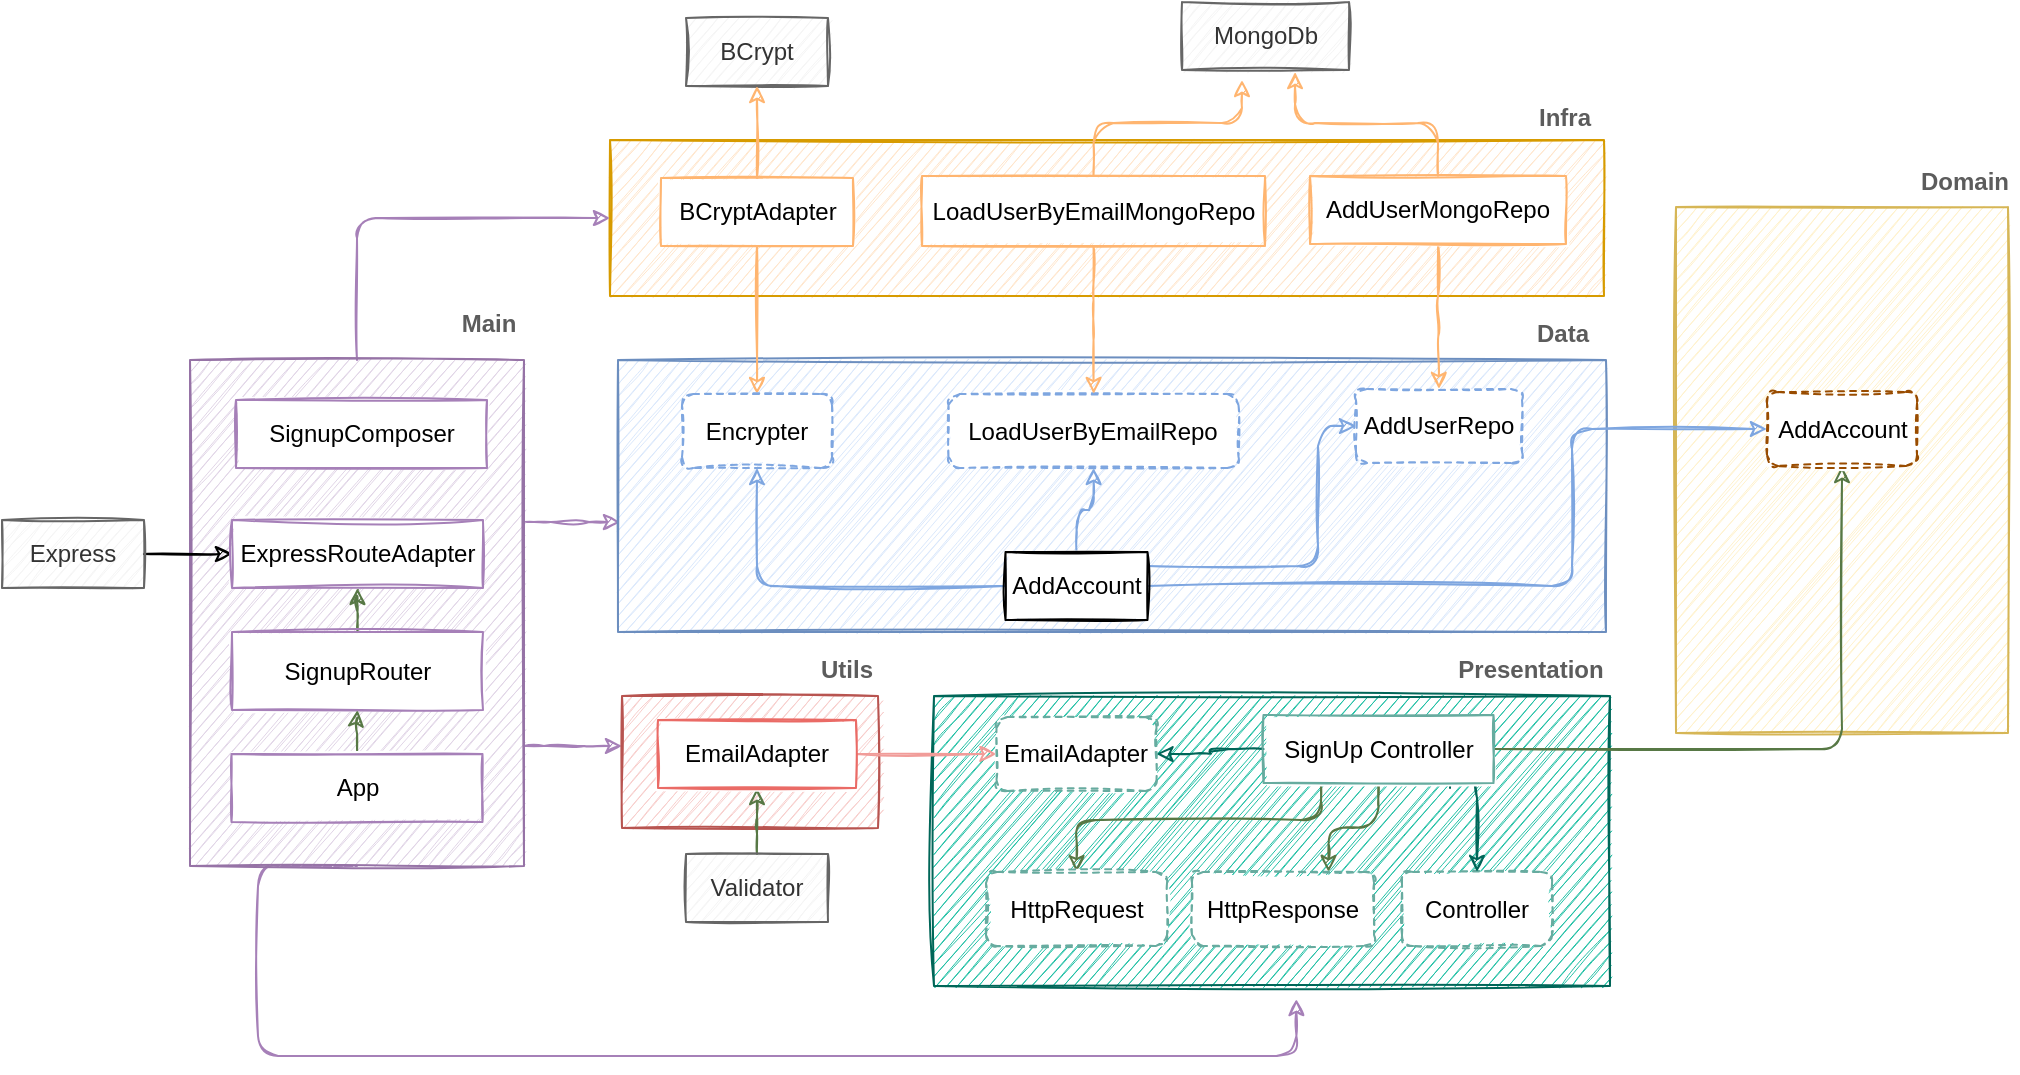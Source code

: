 <mxfile version="14.6.6" type="github">
  <diagram id="7C1zHKz_L_XaID7tGxn1" name="Page-1">
    <mxGraphModel dx="1825" dy="1683" grid="0" gridSize="10" guides="1" tooltips="1" connect="1" arrows="1" fold="1" page="1" pageScale="1" pageWidth="827" pageHeight="1169" math="0" shadow="0">
      <root>
        <mxCell id="0" />
        <mxCell id="1" parent="0" />
        <mxCell id="nDdKCuJg6omg3RGkGIXK-39" value="" style="rounded=0;whiteSpace=wrap;html=1;sketch=1;strokeColor=#d79b00;fillColor=#ffe6cc;" vertex="1" parent="1">
          <mxGeometry x="145" y="-45" width="497" height="78" as="geometry" />
        </mxCell>
        <mxCell id="nDdKCuJg6omg3RGkGIXK-74" style="edgeStyle=orthogonalEdgeStyle;rounded=1;sketch=1;orthogonalLoop=1;jettySize=auto;html=1;fontColor=#5C5C5C;fillColor=#21C0A5;entryX=0.536;entryY=1.045;entryDx=0;entryDy=0;entryPerimeter=0;exitX=0.5;exitY=1;exitDx=0;exitDy=0;strokeColor=#A680B8;" edge="1" parent="1" source="nDdKCuJg6omg3RGkGIXK-52" target="nDdKCuJg6omg3RGkGIXK-4">
          <mxGeometry relative="1" as="geometry">
            <mxPoint x="45.5" y="445" as="targetPoint" />
            <Array as="points">
              <mxPoint x="-31" y="318" />
              <mxPoint x="-31" y="413" />
              <mxPoint x="488" y="413" />
            </Array>
          </mxGeometry>
        </mxCell>
        <mxCell id="nDdKCuJg6omg3RGkGIXK-82" style="edgeStyle=orthogonalEdgeStyle;rounded=1;sketch=1;orthogonalLoop=1;jettySize=auto;html=1;fontColor=#5C5C5C;fillColor=#21C0A5;strokeColor=#A680B8;" edge="1" parent="1" source="nDdKCuJg6omg3RGkGIXK-52" target="nDdKCuJg6omg3RGkGIXK-9">
          <mxGeometry relative="1" as="geometry">
            <Array as="points">
              <mxPoint x="122" y="258" />
              <mxPoint x="122" y="258" />
            </Array>
          </mxGeometry>
        </mxCell>
        <mxCell id="nDdKCuJg6omg3RGkGIXK-83" style="edgeStyle=orthogonalEdgeStyle;rounded=1;sketch=1;orthogonalLoop=1;jettySize=auto;html=1;entryX=0;entryY=0.5;entryDx=0;entryDy=0;fontColor=#5C5C5C;fillColor=#21C0A5;exitX=0.5;exitY=0;exitDx=0;exitDy=0;strokeColor=#A680B8;" edge="1" parent="1" source="nDdKCuJg6omg3RGkGIXK-52" target="nDdKCuJg6omg3RGkGIXK-39">
          <mxGeometry relative="1" as="geometry" />
        </mxCell>
        <mxCell id="nDdKCuJg6omg3RGkGIXK-91" style="edgeStyle=orthogonalEdgeStyle;rounded=1;sketch=1;orthogonalLoop=1;jettySize=auto;html=1;entryX=0.002;entryY=0.596;entryDx=0;entryDy=0;entryPerimeter=0;fontColor=#5C5C5C;fillColor=#21C0A5;exitX=1;exitY=0.32;exitDx=0;exitDy=0;exitPerimeter=0;strokeColor=#A680B8;" edge="1" parent="1" source="nDdKCuJg6omg3RGkGIXK-52" target="nDdKCuJg6omg3RGkGIXK-6">
          <mxGeometry relative="1" as="geometry" />
        </mxCell>
        <mxCell id="nDdKCuJg6omg3RGkGIXK-52" value="" style="rounded=0;whiteSpace=wrap;html=1;sketch=1;strokeColor=#9673a6;fillColor=#e1d5e7;" vertex="1" parent="1">
          <mxGeometry x="-65" y="65" width="167" height="253" as="geometry" />
        </mxCell>
        <mxCell id="nDdKCuJg6omg3RGkGIXK-4" value="" style="rounded=0;whiteSpace=wrap;html=1;sketch=1;fontColor=#5C5C5C;strokeColor=#006658;fillColor=#21C0A5;" vertex="1" parent="1">
          <mxGeometry x="307" y="233" width="338" height="145" as="geometry" />
        </mxCell>
        <mxCell id="nDdKCuJg6omg3RGkGIXK-5" value="&lt;b&gt;Presentation&lt;/b&gt;" style="text;html=1;align=center;verticalAlign=middle;resizable=0;points=[];autosize=1;strokeColor=none;fontColor=#5C5C5C;" vertex="1" parent="1">
          <mxGeometry x="563" y="211" width="83" height="18" as="geometry" />
        </mxCell>
        <mxCell id="nDdKCuJg6omg3RGkGIXK-6" value="" style="rounded=0;whiteSpace=wrap;html=1;sketch=1;strokeColor=#6c8ebf;fillColor=#dae8fc;" vertex="1" parent="1">
          <mxGeometry x="149" y="65" width="494" height="136" as="geometry" />
        </mxCell>
        <mxCell id="nDdKCuJg6omg3RGkGIXK-7" value="&lt;b&gt;Data&lt;/b&gt;" style="text;html=1;align=center;verticalAlign=middle;resizable=0;points=[];autosize=1;strokeColor=none;fontColor=#5C5C5C;" vertex="1" parent="1">
          <mxGeometry x="603" y="43" width="36" height="18" as="geometry" />
        </mxCell>
        <mxCell id="nDdKCuJg6omg3RGkGIXK-8" value="" style="rounded=0;whiteSpace=wrap;html=1;sketch=1;strokeColor=#d6b656;fillColor=#fff2cc;" vertex="1" parent="1">
          <mxGeometry x="678" y="-11.5" width="166" height="263" as="geometry" />
        </mxCell>
        <mxCell id="nDdKCuJg6omg3RGkGIXK-9" value="" style="rounded=0;whiteSpace=wrap;html=1;sketch=1;strokeColor=#b85450;fillColor=#f8cecc;" vertex="1" parent="1">
          <mxGeometry x="151" y="233" width="128" height="66" as="geometry" />
        </mxCell>
        <mxCell id="nDdKCuJg6omg3RGkGIXK-10" value="&lt;b&gt;Domain&lt;/b&gt;" style="text;html=1;align=center;verticalAlign=middle;resizable=0;points=[];autosize=1;strokeColor=none;fontColor=#5C5C5C;" vertex="1" parent="1">
          <mxGeometry x="795" y="-33" width="54" height="18" as="geometry" />
        </mxCell>
        <mxCell id="nDdKCuJg6omg3RGkGIXK-11" value="&lt;b&gt;Utils&lt;/b&gt;" style="text;html=1;align=center;verticalAlign=middle;resizable=0;points=[];autosize=1;strokeColor=none;fontColor=#5C5C5C;" vertex="1" parent="1">
          <mxGeometry x="245" y="211" width="36" height="18" as="geometry" />
        </mxCell>
        <mxCell id="nDdKCuJg6omg3RGkGIXK-18" style="edgeStyle=orthogonalEdgeStyle;rounded=1;sketch=1;orthogonalLoop=1;jettySize=auto;html=1;exitX=0.5;exitY=1;exitDx=0;exitDy=0;entryX=0.5;entryY=0;entryDx=0;entryDy=0;fontColor=#5C5C5C;strokeColor=#006658;fillColor=#21C0A5;" edge="1" parent="1" source="nDdKCuJg6omg3RGkGIXK-17">
          <mxGeometry relative="1" as="geometry">
            <mxPoint x="447" y="484" as="targetPoint" />
          </mxGeometry>
        </mxCell>
        <mxCell id="nDdKCuJg6omg3RGkGIXK-19" value="Controller" style="rounded=1;whiteSpace=wrap;html=1;sketch=1;dashed=1;shadow=0;strokeColor=#67AB9F;" vertex="1" parent="1">
          <mxGeometry x="541" y="321" width="75" height="37" as="geometry" />
        </mxCell>
        <mxCell id="nDdKCuJg6omg3RGkGIXK-22" style="edgeStyle=orthogonalEdgeStyle;rounded=1;sketch=1;orthogonalLoop=1;jettySize=auto;html=1;exitX=0.811;exitY=1.074;exitDx=0;exitDy=0;entryX=0.5;entryY=0;entryDx=0;entryDy=0;fontColor=#5C5C5C;strokeColor=#006658;fillColor=#21C0A5;exitPerimeter=0;" edge="1" parent="1" source="nDdKCuJg6omg3RGkGIXK-21" target="nDdKCuJg6omg3RGkGIXK-19">
          <mxGeometry relative="1" as="geometry">
            <Array as="points">
              <mxPoint x="565" y="274" />
              <mxPoint x="579" y="274" />
            </Array>
          </mxGeometry>
        </mxCell>
        <mxCell id="nDdKCuJg6omg3RGkGIXK-32" style="edgeStyle=orthogonalEdgeStyle;rounded=1;sketch=1;orthogonalLoop=1;jettySize=auto;html=1;exitX=0;exitY=0.5;exitDx=0;exitDy=0;entryX=1;entryY=0.5;entryDx=0;entryDy=0;fontColor=#5C5C5C;strokeColor=#006658;fillColor=#21C0A5;" edge="1" parent="1" source="nDdKCuJg6omg3RGkGIXK-21" target="nDdKCuJg6omg3RGkGIXK-31">
          <mxGeometry relative="1" as="geometry" />
        </mxCell>
        <mxCell id="nDdKCuJg6omg3RGkGIXK-57" style="edgeStyle=orthogonalEdgeStyle;rounded=1;sketch=1;orthogonalLoop=1;jettySize=auto;html=1;entryX=0.5;entryY=1;entryDx=0;entryDy=0;fontColor=#5C5C5C;strokeColor=#577845;fillColor=#21C0A5;" edge="1" parent="1" source="nDdKCuJg6omg3RGkGIXK-21" target="nDdKCuJg6omg3RGkGIXK-23">
          <mxGeometry relative="1" as="geometry" />
        </mxCell>
        <mxCell id="nDdKCuJg6omg3RGkGIXK-77" style="edgeStyle=orthogonalEdgeStyle;rounded=1;sketch=1;orthogonalLoop=1;jettySize=auto;html=1;entryX=0.75;entryY=0;entryDx=0;entryDy=0;fontColor=#5C5C5C;strokeColor=#577845;fillColor=#21C0A5;" edge="1" parent="1" source="nDdKCuJg6omg3RGkGIXK-21" target="nDdKCuJg6omg3RGkGIXK-76">
          <mxGeometry relative="1" as="geometry" />
        </mxCell>
        <mxCell id="nDdKCuJg6omg3RGkGIXK-78" style="edgeStyle=orthogonalEdgeStyle;rounded=1;sketch=1;orthogonalLoop=1;jettySize=auto;html=1;entryX=0.5;entryY=0;entryDx=0;entryDy=0;fontColor=#5C5C5C;strokeColor=#577845;fillColor=#21C0A5;exitX=0.25;exitY=1;exitDx=0;exitDy=0;" edge="1" parent="1" source="nDdKCuJg6omg3RGkGIXK-21" target="nDdKCuJg6omg3RGkGIXK-75">
          <mxGeometry relative="1" as="geometry">
            <Array as="points">
              <mxPoint x="501" y="295" />
              <mxPoint x="378" y="295" />
            </Array>
          </mxGeometry>
        </mxCell>
        <mxCell id="nDdKCuJg6omg3RGkGIXK-21" value="SignUp Controller" style="rounded=0;whiteSpace=wrap;html=1;sketch=1;strokeColor=#67AB9F;" vertex="1" parent="1">
          <mxGeometry x="471.75" y="242.5" width="115" height="34" as="geometry" />
        </mxCell>
        <mxCell id="nDdKCuJg6omg3RGkGIXK-23" value="AddAccount" style="rounded=1;whiteSpace=wrap;html=1;sketch=1;dashed=1;shadow=0;strokeColor=#994C00;" vertex="1" parent="1">
          <mxGeometry x="723.5" y="81" width="75" height="37" as="geometry" />
        </mxCell>
        <mxCell id="nDdKCuJg6omg3RGkGIXK-24" value="MongoDb" style="rounded=0;whiteSpace=wrap;html=1;sketch=1;fillColor=#f5f5f5;strokeColor=#666666;fontColor=#333333;" vertex="1" parent="1">
          <mxGeometry x="431" y="-114" width="83.5" height="34" as="geometry" />
        </mxCell>
        <mxCell id="nDdKCuJg6omg3RGkGIXK-61" style="edgeStyle=orthogonalEdgeStyle;rounded=1;sketch=1;orthogonalLoop=1;jettySize=auto;html=1;entryX=0.5;entryY=1;entryDx=0;entryDy=0;fontColor=#5C5C5C;strokeColor=#577845;fillColor=#21C0A5;" edge="1" parent="1" source="nDdKCuJg6omg3RGkGIXK-25" target="nDdKCuJg6omg3RGkGIXK-29">
          <mxGeometry relative="1" as="geometry" />
        </mxCell>
        <mxCell id="nDdKCuJg6omg3RGkGIXK-25" value="Validator" style="rounded=0;whiteSpace=wrap;html=1;sketch=1;fillColor=#f5f5f5;strokeColor=#666666;fontColor=#333333;" vertex="1" parent="1">
          <mxGeometry x="183" y="312" width="71" height="34" as="geometry" />
        </mxCell>
        <mxCell id="nDdKCuJg6omg3RGkGIXK-26" value="BCrypt" style="rounded=0;whiteSpace=wrap;html=1;sketch=1;fillColor=#f5f5f5;strokeColor=#666666;fontColor=#333333;" vertex="1" parent="1">
          <mxGeometry x="183" y="-106" width="71" height="34" as="geometry" />
        </mxCell>
        <mxCell id="nDdKCuJg6omg3RGkGIXK-33" style="edgeStyle=orthogonalEdgeStyle;rounded=1;sketch=1;orthogonalLoop=1;jettySize=auto;html=1;exitX=1;exitY=0.5;exitDx=0;exitDy=0;fontColor=#5C5C5C;fillColor=#21C0A5;strokeColor=#F19C99;" edge="1" parent="1" source="nDdKCuJg6omg3RGkGIXK-29" target="nDdKCuJg6omg3RGkGIXK-31">
          <mxGeometry relative="1" as="geometry" />
        </mxCell>
        <mxCell id="nDdKCuJg6omg3RGkGIXK-29" value="EmailAdapter" style="rounded=0;whiteSpace=wrap;html=1;sketch=1;strokeColor=#EA6B66;" vertex="1" parent="1">
          <mxGeometry x="169" y="245" width="99" height="34" as="geometry" />
        </mxCell>
        <mxCell id="nDdKCuJg6omg3RGkGIXK-31" value="EmailAdapter" style="rounded=1;whiteSpace=wrap;html=1;sketch=1;dashed=1;shadow=0;strokeColor=#67AB9F;" vertex="1" parent="1">
          <mxGeometry x="338.25" y="243.5" width="80" height="37" as="geometry" />
        </mxCell>
        <mxCell id="nDdKCuJg6omg3RGkGIXK-43" style="edgeStyle=orthogonalEdgeStyle;rounded=1;sketch=1;orthogonalLoop=1;jettySize=auto;html=1;fontColor=#5C5C5C;fillColor=#21C0A5;strokeColor=#7EA6E0;" edge="1" parent="1" source="nDdKCuJg6omg3RGkGIXK-37" target="nDdKCuJg6omg3RGkGIXK-41">
          <mxGeometry relative="1" as="geometry" />
        </mxCell>
        <mxCell id="nDdKCuJg6omg3RGkGIXK-59" style="edgeStyle=orthogonalEdgeStyle;rounded=1;sketch=1;orthogonalLoop=1;jettySize=auto;html=1;entryX=0;entryY=0.5;entryDx=0;entryDy=0;fontColor=#5C5C5C;fillColor=#21C0A5;exitX=1;exitY=0.5;exitDx=0;exitDy=0;strokeColor=#7EA6E0;" edge="1" parent="1" source="nDdKCuJg6omg3RGkGIXK-37" target="nDdKCuJg6omg3RGkGIXK-23">
          <mxGeometry relative="1" as="geometry">
            <Array as="points">
              <mxPoint x="626" y="178" />
              <mxPoint x="626" y="100" />
            </Array>
          </mxGeometry>
        </mxCell>
        <mxCell id="nDdKCuJg6omg3RGkGIXK-60" style="edgeStyle=orthogonalEdgeStyle;rounded=1;sketch=1;orthogonalLoop=1;jettySize=auto;html=1;entryX=0;entryY=0.5;entryDx=0;entryDy=0;fontColor=#5C5C5C;fillColor=#21C0A5;strokeColor=#7EA6E0;" edge="1" parent="1" source="nDdKCuJg6omg3RGkGIXK-37" target="nDdKCuJg6omg3RGkGIXK-48">
          <mxGeometry relative="1" as="geometry">
            <Array as="points">
              <mxPoint x="499" y="168" />
              <mxPoint x="499" y="98" />
            </Array>
          </mxGeometry>
        </mxCell>
        <mxCell id="nDdKCuJg6omg3RGkGIXK-86" style="edgeStyle=orthogonalEdgeStyle;rounded=1;sketch=1;orthogonalLoop=1;jettySize=auto;html=1;fontColor=#5C5C5C;fillColor=#21C0A5;strokeColor=#7EA6E0;" edge="1" parent="1" source="nDdKCuJg6omg3RGkGIXK-37" target="nDdKCuJg6omg3RGkGIXK-84">
          <mxGeometry relative="1" as="geometry" />
        </mxCell>
        <mxCell id="nDdKCuJg6omg3RGkGIXK-37" value="AddAccount" style="rounded=0;whiteSpace=wrap;html=1;sketch=1;" vertex="1" parent="1">
          <mxGeometry x="342.75" y="161" width="71" height="34" as="geometry" />
        </mxCell>
        <mxCell id="nDdKCuJg6omg3RGkGIXK-44" style="edgeStyle=orthogonalEdgeStyle;rounded=1;sketch=1;orthogonalLoop=1;jettySize=auto;html=1;fontColor=#5C5C5C;fillColor=#21C0A5;strokeColor=#FFB570;" edge="1" parent="1" source="nDdKCuJg6omg3RGkGIXK-40" target="nDdKCuJg6omg3RGkGIXK-41">
          <mxGeometry relative="1" as="geometry" />
        </mxCell>
        <mxCell id="nDdKCuJg6omg3RGkGIXK-45" style="edgeStyle=orthogonalEdgeStyle;rounded=1;sketch=1;orthogonalLoop=1;jettySize=auto;html=1;fontColor=#5C5C5C;fillColor=#21C0A5;strokeColor=#FFB570;" edge="1" parent="1" source="nDdKCuJg6omg3RGkGIXK-40" target="nDdKCuJg6omg3RGkGIXK-26">
          <mxGeometry relative="1" as="geometry" />
        </mxCell>
        <mxCell id="nDdKCuJg6omg3RGkGIXK-40" value="BCryptAdapter" style="rounded=0;whiteSpace=wrap;html=1;sketch=1;strokeColor=#FFB570;" vertex="1" parent="1">
          <mxGeometry x="170.5" y="-26" width="96" height="34" as="geometry" />
        </mxCell>
        <mxCell id="nDdKCuJg6omg3RGkGIXK-41" value="Encrypter" style="rounded=1;whiteSpace=wrap;html=1;sketch=1;dashed=1;shadow=0;strokeColor=#7EA6E0;" vertex="1" parent="1">
          <mxGeometry x="181" y="82" width="75" height="37" as="geometry" />
        </mxCell>
        <mxCell id="nDdKCuJg6omg3RGkGIXK-46" value="&lt;b&gt;Infra&lt;/b&gt;" style="text;html=1;align=center;verticalAlign=middle;resizable=0;points=[];autosize=1;strokeColor=none;fontColor=#5C5C5C;" vertex="1" parent="1">
          <mxGeometry x="604" y="-65" width="36" height="18" as="geometry" />
        </mxCell>
        <mxCell id="nDdKCuJg6omg3RGkGIXK-51" style="edgeStyle=orthogonalEdgeStyle;rounded=1;sketch=1;orthogonalLoop=1;jettySize=auto;html=1;fontColor=#5C5C5C;fillColor=#21C0A5;entryX=0.677;entryY=1.029;entryDx=0;entryDy=0;entryPerimeter=0;strokeColor=#FFB570;" edge="1" parent="1" source="nDdKCuJg6omg3RGkGIXK-47" target="nDdKCuJg6omg3RGkGIXK-24">
          <mxGeometry relative="1" as="geometry" />
        </mxCell>
        <mxCell id="nDdKCuJg6omg3RGkGIXK-56" style="edgeStyle=orthogonalEdgeStyle;rounded=1;sketch=1;orthogonalLoop=1;jettySize=auto;html=1;fontColor=#5C5C5C;fillColor=#21C0A5;strokeColor=#FFB570;" edge="1" parent="1" source="nDdKCuJg6omg3RGkGIXK-47" target="nDdKCuJg6omg3RGkGIXK-48">
          <mxGeometry relative="1" as="geometry" />
        </mxCell>
        <mxCell id="nDdKCuJg6omg3RGkGIXK-47" value="AddUserMongoRepo" style="rounded=0;whiteSpace=wrap;html=1;sketch=1;strokeColor=#FFB570;" vertex="1" parent="1">
          <mxGeometry x="495" y="-27" width="128" height="34" as="geometry" />
        </mxCell>
        <mxCell id="nDdKCuJg6omg3RGkGIXK-48" value="AddUserRepo" style="rounded=1;whiteSpace=wrap;html=1;sketch=1;dashed=1;shadow=0;strokeColor=#7EA6E0;" vertex="1" parent="1">
          <mxGeometry x="518" y="79.5" width="83" height="37" as="geometry" />
        </mxCell>
        <mxCell id="nDdKCuJg6omg3RGkGIXK-53" value="&lt;b&gt;Main&lt;/b&gt;" style="text;html=1;align=center;verticalAlign=middle;resizable=0;points=[];autosize=1;strokeColor=none;fontColor=#5C5C5C;" vertex="1" parent="1">
          <mxGeometry x="65" y="38" width="37" height="18" as="geometry" />
        </mxCell>
        <mxCell id="nDdKCuJg6omg3RGkGIXK-64" style="edgeStyle=orthogonalEdgeStyle;rounded=1;sketch=1;orthogonalLoop=1;jettySize=auto;html=1;entryX=0;entryY=0.5;entryDx=0;entryDy=0;fontColor=#5C5C5C;fillColor=#21C0A5;" edge="1" parent="1" source="nDdKCuJg6omg3RGkGIXK-62" target="nDdKCuJg6omg3RGkGIXK-63">
          <mxGeometry relative="1" as="geometry" />
        </mxCell>
        <mxCell id="nDdKCuJg6omg3RGkGIXK-62" value="Express" style="rounded=0;whiteSpace=wrap;html=1;sketch=1;fillColor=#f5f5f5;strokeColor=#666666;fontColor=#333333;" vertex="1" parent="1">
          <mxGeometry x="-159" y="145" width="71" height="34" as="geometry" />
        </mxCell>
        <mxCell id="nDdKCuJg6omg3RGkGIXK-63" value="ExpressRouteAdapter" style="rounded=0;whiteSpace=wrap;html=1;sketch=1;strokeColor=#A680B8;" vertex="1" parent="1">
          <mxGeometry x="-44" y="145" width="125.5" height="34" as="geometry" />
        </mxCell>
        <mxCell id="nDdKCuJg6omg3RGkGIXK-65" value="SignupComposer" style="rounded=0;whiteSpace=wrap;html=1;sketch=1;strokeColor=#A680B8;" vertex="1" parent="1">
          <mxGeometry x="-42" y="85" width="125.5" height="34" as="geometry" />
        </mxCell>
        <mxCell id="nDdKCuJg6omg3RGkGIXK-69" style="edgeStyle=orthogonalEdgeStyle;rounded=1;sketch=1;orthogonalLoop=1;jettySize=auto;html=1;entryX=0.5;entryY=1;entryDx=0;entryDy=0;fontColor=#5C5C5C;strokeColor=#577845;fillColor=#21C0A5;" edge="1" parent="1" source="nDdKCuJg6omg3RGkGIXK-66" target="nDdKCuJg6omg3RGkGIXK-63">
          <mxGeometry relative="1" as="geometry" />
        </mxCell>
        <mxCell id="nDdKCuJg6omg3RGkGIXK-66" value="SignupRouter" style="rounded=0;whiteSpace=wrap;html=1;sketch=1;strokeColor=#A680B8;" vertex="1" parent="1">
          <mxGeometry x="-44" y="201" width="125.5" height="39" as="geometry" />
        </mxCell>
        <mxCell id="nDdKCuJg6omg3RGkGIXK-71" style="edgeStyle=orthogonalEdgeStyle;rounded=1;sketch=1;orthogonalLoop=1;jettySize=auto;html=1;fontColor=#5C5C5C;strokeColor=#577845;fillColor=#21C0A5;" edge="1" parent="1" source="nDdKCuJg6omg3RGkGIXK-67" target="nDdKCuJg6omg3RGkGIXK-66">
          <mxGeometry relative="1" as="geometry" />
        </mxCell>
        <mxCell id="nDdKCuJg6omg3RGkGIXK-67" value="App" style="rounded=0;whiteSpace=wrap;html=1;sketch=1;strokeColor=#A680B8;" vertex="1" parent="1">
          <mxGeometry x="-44.25" y="262" width="125.5" height="34" as="geometry" />
        </mxCell>
        <mxCell id="nDdKCuJg6omg3RGkGIXK-75" value="HttpRequest" style="rounded=1;whiteSpace=wrap;html=1;sketch=1;dashed=1;shadow=0;strokeColor=#67AB9F;" vertex="1" parent="1">
          <mxGeometry x="333" y="321" width="90.5" height="37" as="geometry" />
        </mxCell>
        <mxCell id="nDdKCuJg6omg3RGkGIXK-76" value="HttpResponse" style="rounded=1;whiteSpace=wrap;html=1;sketch=1;dashed=1;shadow=0;strokeColor=#67AB9F;" vertex="1" parent="1">
          <mxGeometry x="436" y="321" width="91" height="37" as="geometry" />
        </mxCell>
        <mxCell id="nDdKCuJg6omg3RGkGIXK-84" value="LoadUserByEmailRepo" style="rounded=1;whiteSpace=wrap;html=1;sketch=1;dashed=1;shadow=0;strokeColor=#7EA6E0;" vertex="1" parent="1">
          <mxGeometry x="314.25" y="82" width="145" height="37" as="geometry" />
        </mxCell>
        <mxCell id="nDdKCuJg6omg3RGkGIXK-87" style="edgeStyle=orthogonalEdgeStyle;rounded=1;sketch=1;orthogonalLoop=1;jettySize=auto;html=1;fontColor=#5C5C5C;fillColor=#21C0A5;strokeColor=#FFB570;" edge="1" parent="1" source="nDdKCuJg6omg3RGkGIXK-85" target="nDdKCuJg6omg3RGkGIXK-84">
          <mxGeometry relative="1" as="geometry" />
        </mxCell>
        <mxCell id="nDdKCuJg6omg3RGkGIXK-88" style="edgeStyle=orthogonalEdgeStyle;rounded=1;sketch=1;orthogonalLoop=1;jettySize=auto;html=1;entryX=0.359;entryY=1.147;entryDx=0;entryDy=0;fontColor=#5C5C5C;fillColor=#21C0A5;exitX=0.5;exitY=0;exitDx=0;exitDy=0;entryPerimeter=0;strokeColor=#FFB570;" edge="1" parent="1" source="nDdKCuJg6omg3RGkGIXK-85" target="nDdKCuJg6omg3RGkGIXK-24">
          <mxGeometry relative="1" as="geometry" />
        </mxCell>
        <mxCell id="nDdKCuJg6omg3RGkGIXK-85" value="LoadUserByEmailMongoRepo" style="rounded=0;whiteSpace=wrap;html=1;sketch=1;strokeColor=#FFB570;" vertex="1" parent="1">
          <mxGeometry x="301" y="-27" width="171.5" height="35" as="geometry" />
        </mxCell>
      </root>
    </mxGraphModel>
  </diagram>
</mxfile>
